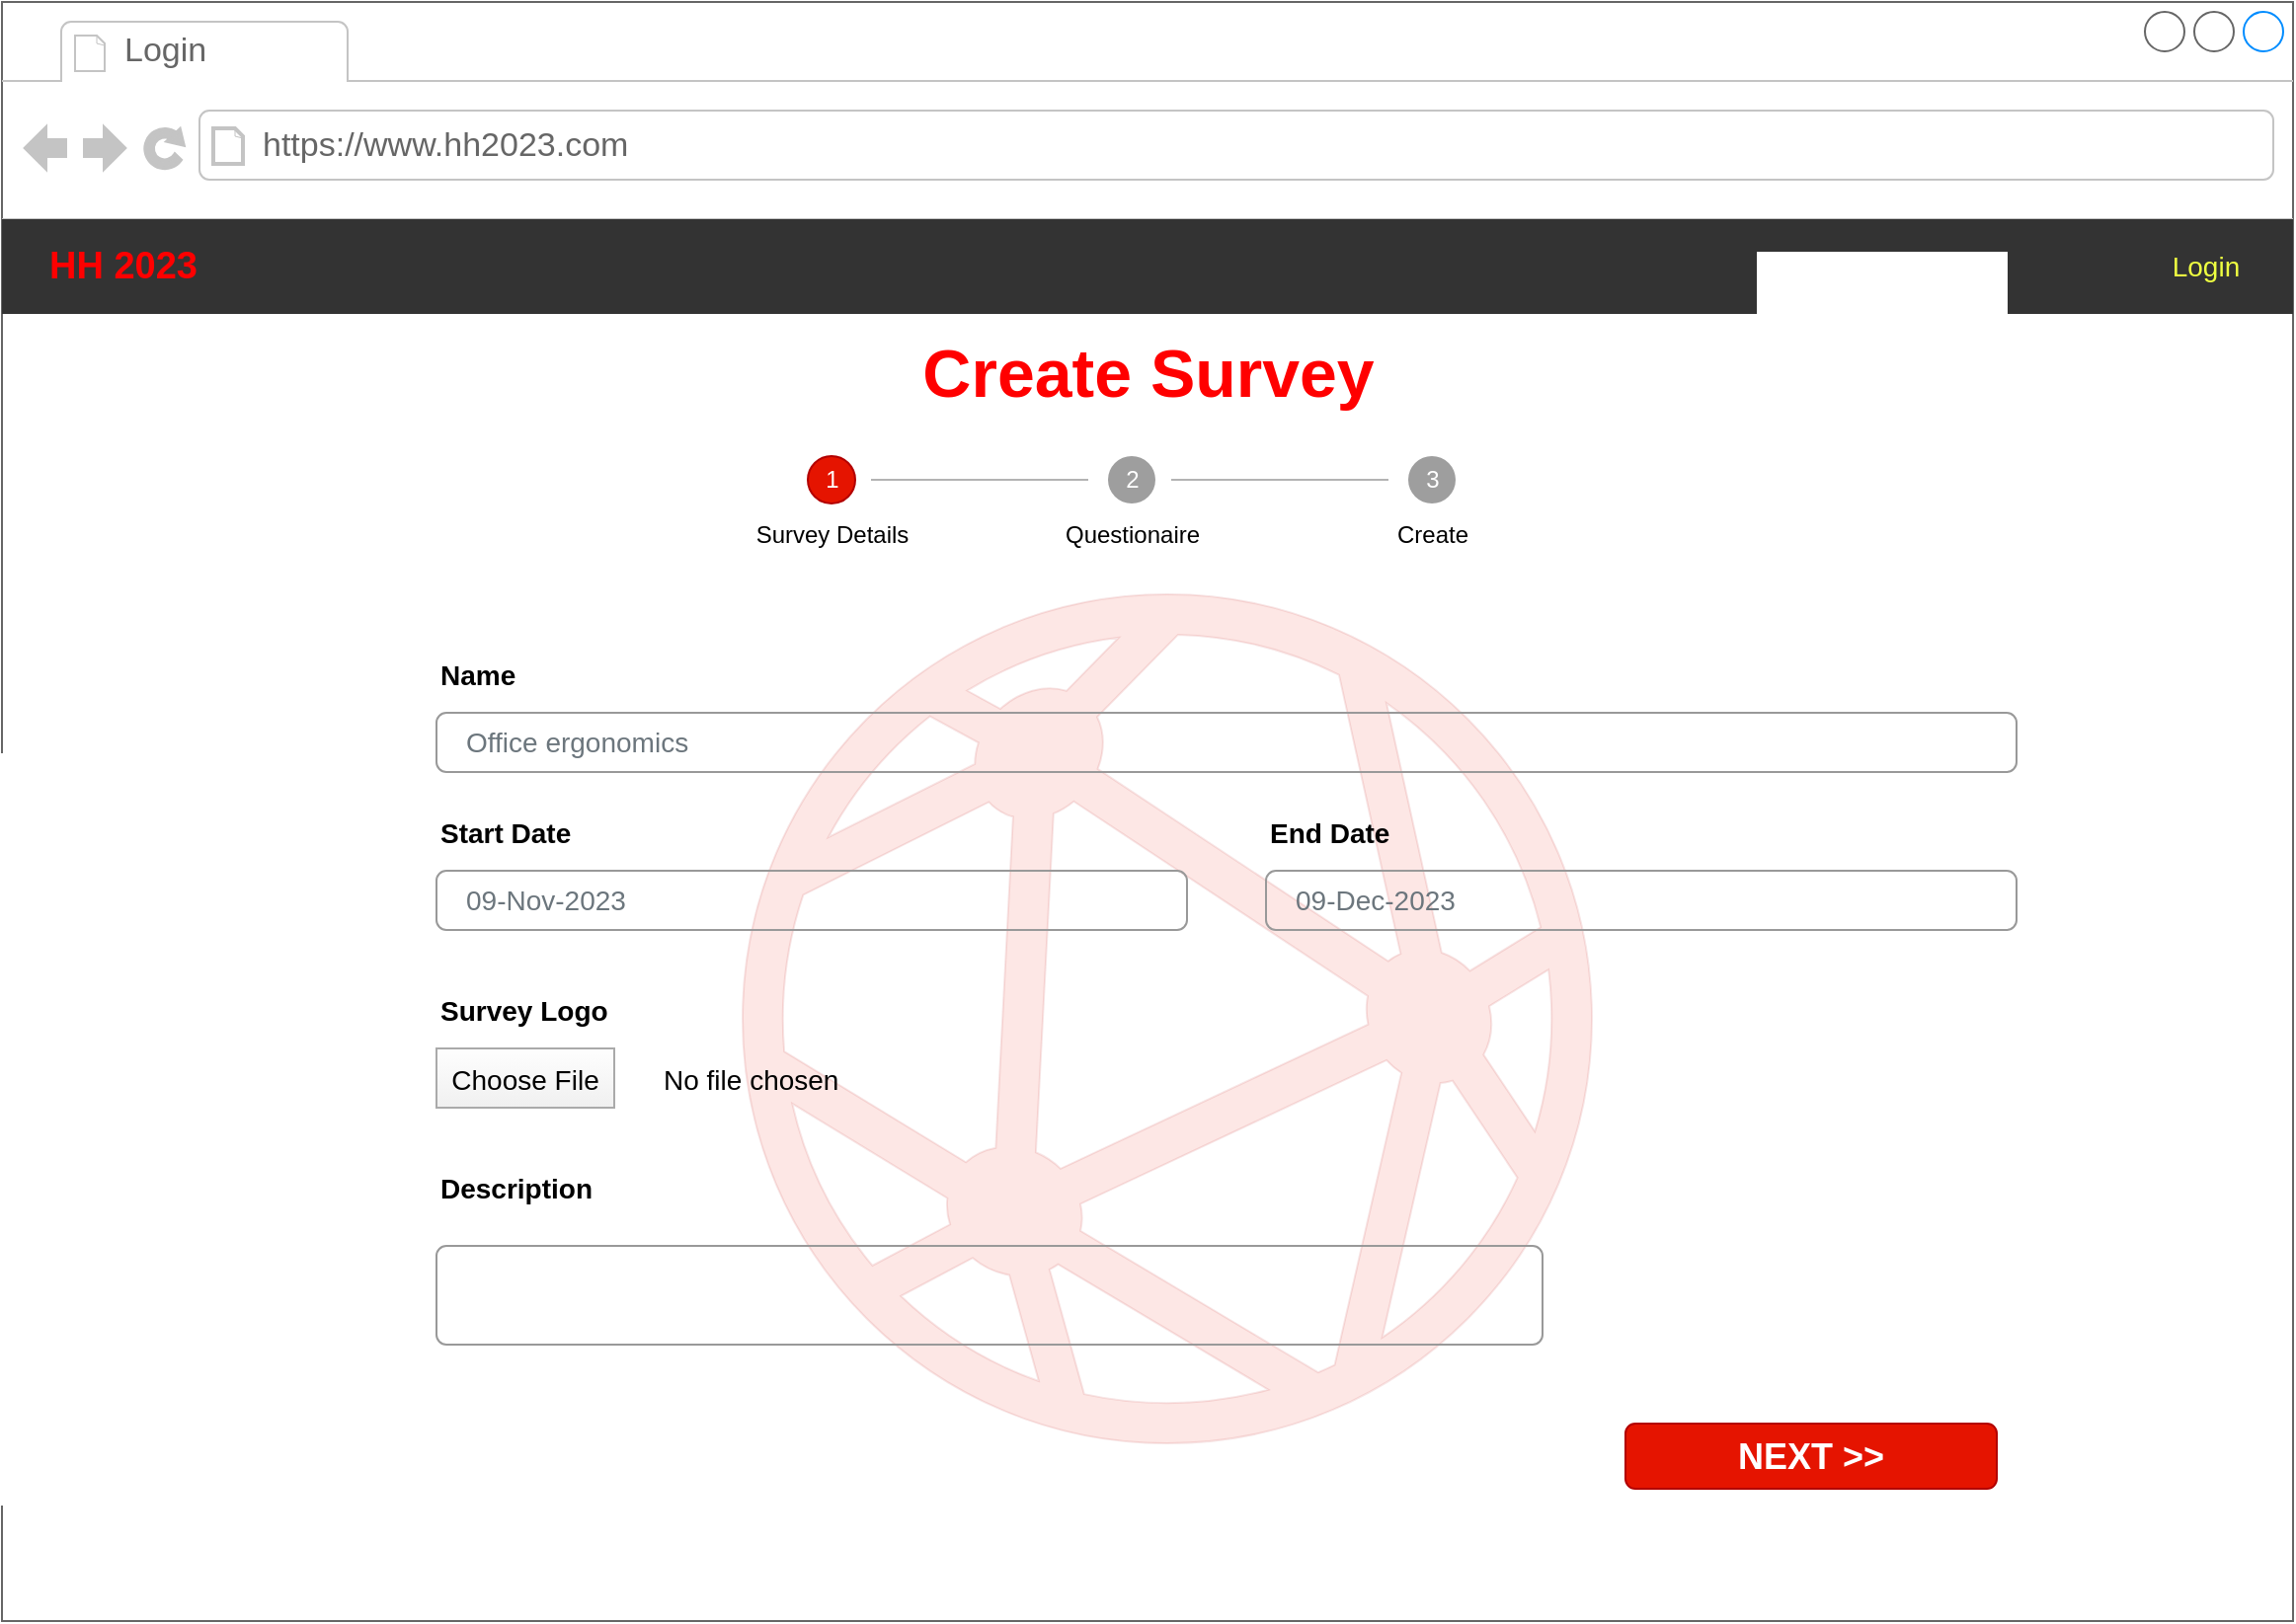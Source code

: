 <mxfile version="22.1.0" type="device">
  <diagram name="Page-1" id="8DdgHT_lzrCupyF-qvgf">
    <mxGraphModel dx="1242" dy="822" grid="1" gridSize="10" guides="1" tooltips="1" connect="1" arrows="1" fold="1" page="1" pageScale="1" pageWidth="1169" pageHeight="827" math="0" shadow="0">
      <root>
        <mxCell id="0" />
        <mxCell id="1" parent="0" />
        <mxCell id="XoGYOiqfx8qt8Q36udEH-1" value="" style="strokeWidth=1;shadow=0;dashed=0;align=left;html=1;shape=mxgraph.mockup.containers.browserWindow;rSize=0;strokeColor=#666666;strokeColor2=#008cff;strokeColor3=#c4c4c4;mainText=,;recursiveResize=0;" parent="1" vertex="1">
          <mxGeometry width="1160" height="820" as="geometry" />
        </mxCell>
        <mxCell id="XoGYOiqfx8qt8Q36udEH-2" value="Login" style="strokeWidth=1;shadow=0;dashed=0;align=center;html=1;shape=mxgraph.mockup.containers.anchor;fontSize=17;fontColor=#666666;align=left;whiteSpace=wrap;" parent="XoGYOiqfx8qt8Q36udEH-1" vertex="1">
          <mxGeometry x="60" y="12" width="150" height="26" as="geometry" />
        </mxCell>
        <mxCell id="XoGYOiqfx8qt8Q36udEH-3" value="https://www.hh2023.com" style="strokeWidth=1;shadow=0;dashed=0;align=center;html=1;shape=mxgraph.mockup.containers.anchor;rSize=0;fontSize=17;fontColor=#666666;align=left;" parent="XoGYOiqfx8qt8Q36udEH-1" vertex="1">
          <mxGeometry x="130" y="60" width="250" height="26" as="geometry" />
        </mxCell>
        <mxCell id="XoGYOiqfx8qt8Q36udEH-24" value="" style="html=1;aspect=fixed;strokeColor=#B20000;shadow=0;fillColor=#e51400;verticalAlign=top;labelPosition=center;verticalLabelPosition=bottom;shape=mxgraph.gcp2.network;fontColor=#ffffff;opacity=10;" parent="XoGYOiqfx8qt8Q36udEH-1" vertex="1">
          <mxGeometry x="375" y="300" width="430" height="430" as="geometry" />
        </mxCell>
        <mxCell id="XoGYOiqfx8qt8Q36udEH-25" value="&lt;b&gt;&lt;font style=&quot;font-size: 19px;&quot; color=&quot;#ff0000&quot;&gt;HH 2023&lt;/font&gt;&lt;/b&gt;" style="shape=rect;strokeColor=none;fillColor=#333333;fontColor=#FFFFFF;align=left;spacing=16;fontSize=13;spacingLeft=8;whiteSpace=wrap;html=1;" parent="XoGYOiqfx8qt8Q36udEH-1" vertex="1">
          <mxGeometry y="110" width="1160" height="48" as="geometry" />
        </mxCell>
        <mxCell id="XoGYOiqfx8qt8Q36udEH-26" value="Login" style="text;verticalAlign=middle;align=center;fontColor=#EEFF41;fontSize=14;resizeHeight=1;whiteSpace=wrap;html=1;" parent="XoGYOiqfx8qt8Q36udEH-25" vertex="1">
          <mxGeometry x="1" width="88" height="48" relative="1" as="geometry">
            <mxPoint x="-88" as="offset" />
          </mxGeometry>
        </mxCell>
        <mxCell id="FRqryJ8z9L4HBqqZcY_s-2" value="Create Survey" style="text;strokeColor=none;fillColor=none;html=1;fontSize=34;fontStyle=1;verticalAlign=middle;align=center;fontColor=#FF0000;" vertex="1" parent="XoGYOiqfx8qt8Q36udEH-1">
          <mxGeometry x="440" y="158" width="280" height="60" as="geometry" />
        </mxCell>
        <mxCell id="FRqryJ8z9L4HBqqZcY_s-4" value="Name" style="fillColor=none;strokeColor=none;align=left;fontSize=14;fontStyle=1" vertex="1" parent="XoGYOiqfx8qt8Q36udEH-1">
          <mxGeometry x="220" y="320" width="260" height="40" as="geometry" />
        </mxCell>
        <mxCell id="FRqryJ8z9L4HBqqZcY_s-5" value="Office ergonomics" style="html=1;shadow=0;dashed=0;shape=mxgraph.bootstrap.rrect;rSize=5;fillColor=none;strokeColor=#999999;align=left;spacing=15;fontSize=14;fontColor=#6C767D;" vertex="1" parent="XoGYOiqfx8qt8Q36udEH-1">
          <mxGeometry width="800" height="30" relative="1" as="geometry">
            <mxPoint x="220" y="360" as="offset" />
          </mxGeometry>
        </mxCell>
        <mxCell id="FRqryJ8z9L4HBqqZcY_s-6" value="Start Date" style="fillColor=none;strokeColor=none;align=left;fontSize=14;fontStyle=1" vertex="1" parent="XoGYOiqfx8qt8Q36udEH-1">
          <mxGeometry width="260" height="40" relative="1" as="geometry">
            <mxPoint x="220" y="400" as="offset" />
          </mxGeometry>
        </mxCell>
        <mxCell id="FRqryJ8z9L4HBqqZcY_s-7" value="09-Nov-2023" style="html=1;shadow=0;dashed=0;shape=mxgraph.bootstrap.rrect;rSize=5;fillColor=none;strokeColor=#999999;align=left;spacing=15;fontSize=14;fontColor=#6C767D;" vertex="1" parent="XoGYOiqfx8qt8Q36udEH-1">
          <mxGeometry width="380" height="30" relative="1" as="geometry">
            <mxPoint x="220" y="440" as="offset" />
          </mxGeometry>
        </mxCell>
        <mxCell id="FRqryJ8z9L4HBqqZcY_s-18" value="Description" style="fillColor=none;strokeColor=none;align=left;fontSize=14;fontStyle=1" vertex="1" parent="XoGYOiqfx8qt8Q36udEH-1">
          <mxGeometry width="260" height="40" relative="1" as="geometry">
            <mxPoint x="220" y="580" as="offset" />
          </mxGeometry>
        </mxCell>
        <mxCell id="FRqryJ8z9L4HBqqZcY_s-19" value="" style="html=1;shadow=0;dashed=0;shape=mxgraph.bootstrap.rrect;rSize=5;fillColor=none;strokeColor=#999999;align=left;spacing=15;fontSize=14;fontColor=#6C767D;" vertex="1" parent="XoGYOiqfx8qt8Q36udEH-1">
          <mxGeometry width="560" height="50" relative="1" as="geometry">
            <mxPoint x="220" y="630" as="offset" />
          </mxGeometry>
        </mxCell>
        <mxCell id="FRqryJ8z9L4HBqqZcY_s-20" value="End Date" style="fillColor=none;strokeColor=none;align=left;fontSize=14;fontStyle=1" vertex="1" parent="XoGYOiqfx8qt8Q36udEH-1">
          <mxGeometry x="640" y="400" width="260" height="40" as="geometry" />
        </mxCell>
        <mxCell id="FRqryJ8z9L4HBqqZcY_s-21" value="09-Dec-2023" style="html=1;shadow=0;dashed=0;shape=mxgraph.bootstrap.rrect;rSize=5;fillColor=none;strokeColor=#999999;align=left;spacing=15;fontSize=14;fontColor=#6C767D;" vertex="1" parent="XoGYOiqfx8qt8Q36udEH-1">
          <mxGeometry x="640" y="440" width="380" height="30" as="geometry" />
        </mxCell>
        <mxCell id="FRqryJ8z9L4HBqqZcY_s-23" value="Choose File" style="fillColor=#FEFEFE;strokeColor=#AAAAAA;fontSize=14;gradientColor=#F0F0F0;" vertex="1" parent="XoGYOiqfx8qt8Q36udEH-1">
          <mxGeometry x="220" y="530" width="90" height="30" as="geometry" />
        </mxCell>
        <mxCell id="FRqryJ8z9L4HBqqZcY_s-24" value="No file chosen" style="fillColor=none;strokeColor=none;align=left;fontSize=14;spacing=5;" vertex="1" parent="XoGYOiqfx8qt8Q36udEH-1">
          <mxGeometry x="330" y="530" width="100" height="30" as="geometry" />
        </mxCell>
        <mxCell id="FRqryJ8z9L4HBqqZcY_s-22" value="Survey Logo" style="fillColor=none;strokeColor=none;align=left;fontSize=14;fontStyle=1" vertex="1" parent="XoGYOiqfx8qt8Q36udEH-1">
          <mxGeometry x="220" y="490" width="150" height="40" as="geometry" />
        </mxCell>
        <mxCell id="FRqryJ8z9L4HBqqZcY_s-26" value="NEXT &amp;gt;&amp;gt;" style="rounded=1;fillColor=#e51400;strokeColor=#B20000;html=1;whiteSpace=wrap;fontColor=#ffffff;align=center;verticalAlign=middle;fontStyle=1;fontSize=18;sketch=0;" vertex="1" parent="XoGYOiqfx8qt8Q36udEH-1">
          <mxGeometry x="822" y="720" width="188" height="33" as="geometry" />
        </mxCell>
        <mxCell id="FRqryJ8z9L4HBqqZcY_s-38" value="1" style="shape=ellipse;fontSize=12;strokeColor=#B20000;fillColor=#e51400;fontColor=#ffffff;align=center;verticalAlign=middle;html=1;" vertex="1" parent="XoGYOiqfx8qt8Q36udEH-1">
          <mxGeometry x="408" y="230" width="24" height="24" as="geometry" />
        </mxCell>
        <mxCell id="FRqryJ8z9L4HBqqZcY_s-39" value="Survey Details" style="shape=rect;fontColor=#4d4d4dlfontSize=13;strokeColor=none;fillColor=none;html=1;" vertex="1" parent="XoGYOiqfx8qt8Q36udEH-1">
          <mxGeometry x="370" y="260" width="100" height="20" as="geometry" />
        </mxCell>
        <mxCell id="FRqryJ8z9L4HBqqZcY_s-40" value="" style="shape=line;strokeColor=#b3b3b3;" vertex="1" parent="XoGYOiqfx8qt8Q36udEH-1">
          <mxGeometry x="440" y="237" width="110" height="10" as="geometry" />
        </mxCell>
        <mxCell id="FRqryJ8z9L4HBqqZcY_s-41" value="2" style="shape=ellipse;fontSize=12;strokeColor=none;fillColor=#9e9e9e;fontColor=#ffffff;align=center;verticalAlign=middle;html=1;" vertex="1" parent="XoGYOiqfx8qt8Q36udEH-1">
          <mxGeometry x="560" y="230" width="24" height="24" as="geometry" />
        </mxCell>
        <mxCell id="FRqryJ8z9L4HBqqZcY_s-42" value="Questionaire" style="shape=rect;fontColor=#4d4d4dlfontSize=13;strokeColor=none;fillColor=none;html=1;" vertex="1" parent="XoGYOiqfx8qt8Q36udEH-1">
          <mxGeometry x="522" y="260" width="100" height="20" as="geometry" />
        </mxCell>
        <mxCell id="FRqryJ8z9L4HBqqZcY_s-43" value="" style="shape=line;strokeColor=#b3b3b3;" vertex="1" parent="XoGYOiqfx8qt8Q36udEH-1">
          <mxGeometry x="592" y="237" width="110" height="10" as="geometry" />
        </mxCell>
        <mxCell id="FRqryJ8z9L4HBqqZcY_s-44" value="3" style="shape=ellipse;fontSize=12;strokeColor=none;fillColor=#9e9e9e;fontColor=#ffffff;html=1;" vertex="1" parent="XoGYOiqfx8qt8Q36udEH-1">
          <mxGeometry x="712" y="230" width="24" height="24" as="geometry" />
        </mxCell>
        <mxCell id="FRqryJ8z9L4HBqqZcY_s-45" value="Create" style="shape=rect;fontColor=#4d4d4dlfontSize=13;strokeColor=none;fillColor=none;align=center;verticalAlign=middle;html=1;" vertex="1" parent="XoGYOiqfx8qt8Q36udEH-1">
          <mxGeometry x="674" y="260" width="100" height="20" as="geometry" />
        </mxCell>
      </root>
    </mxGraphModel>
  </diagram>
</mxfile>
